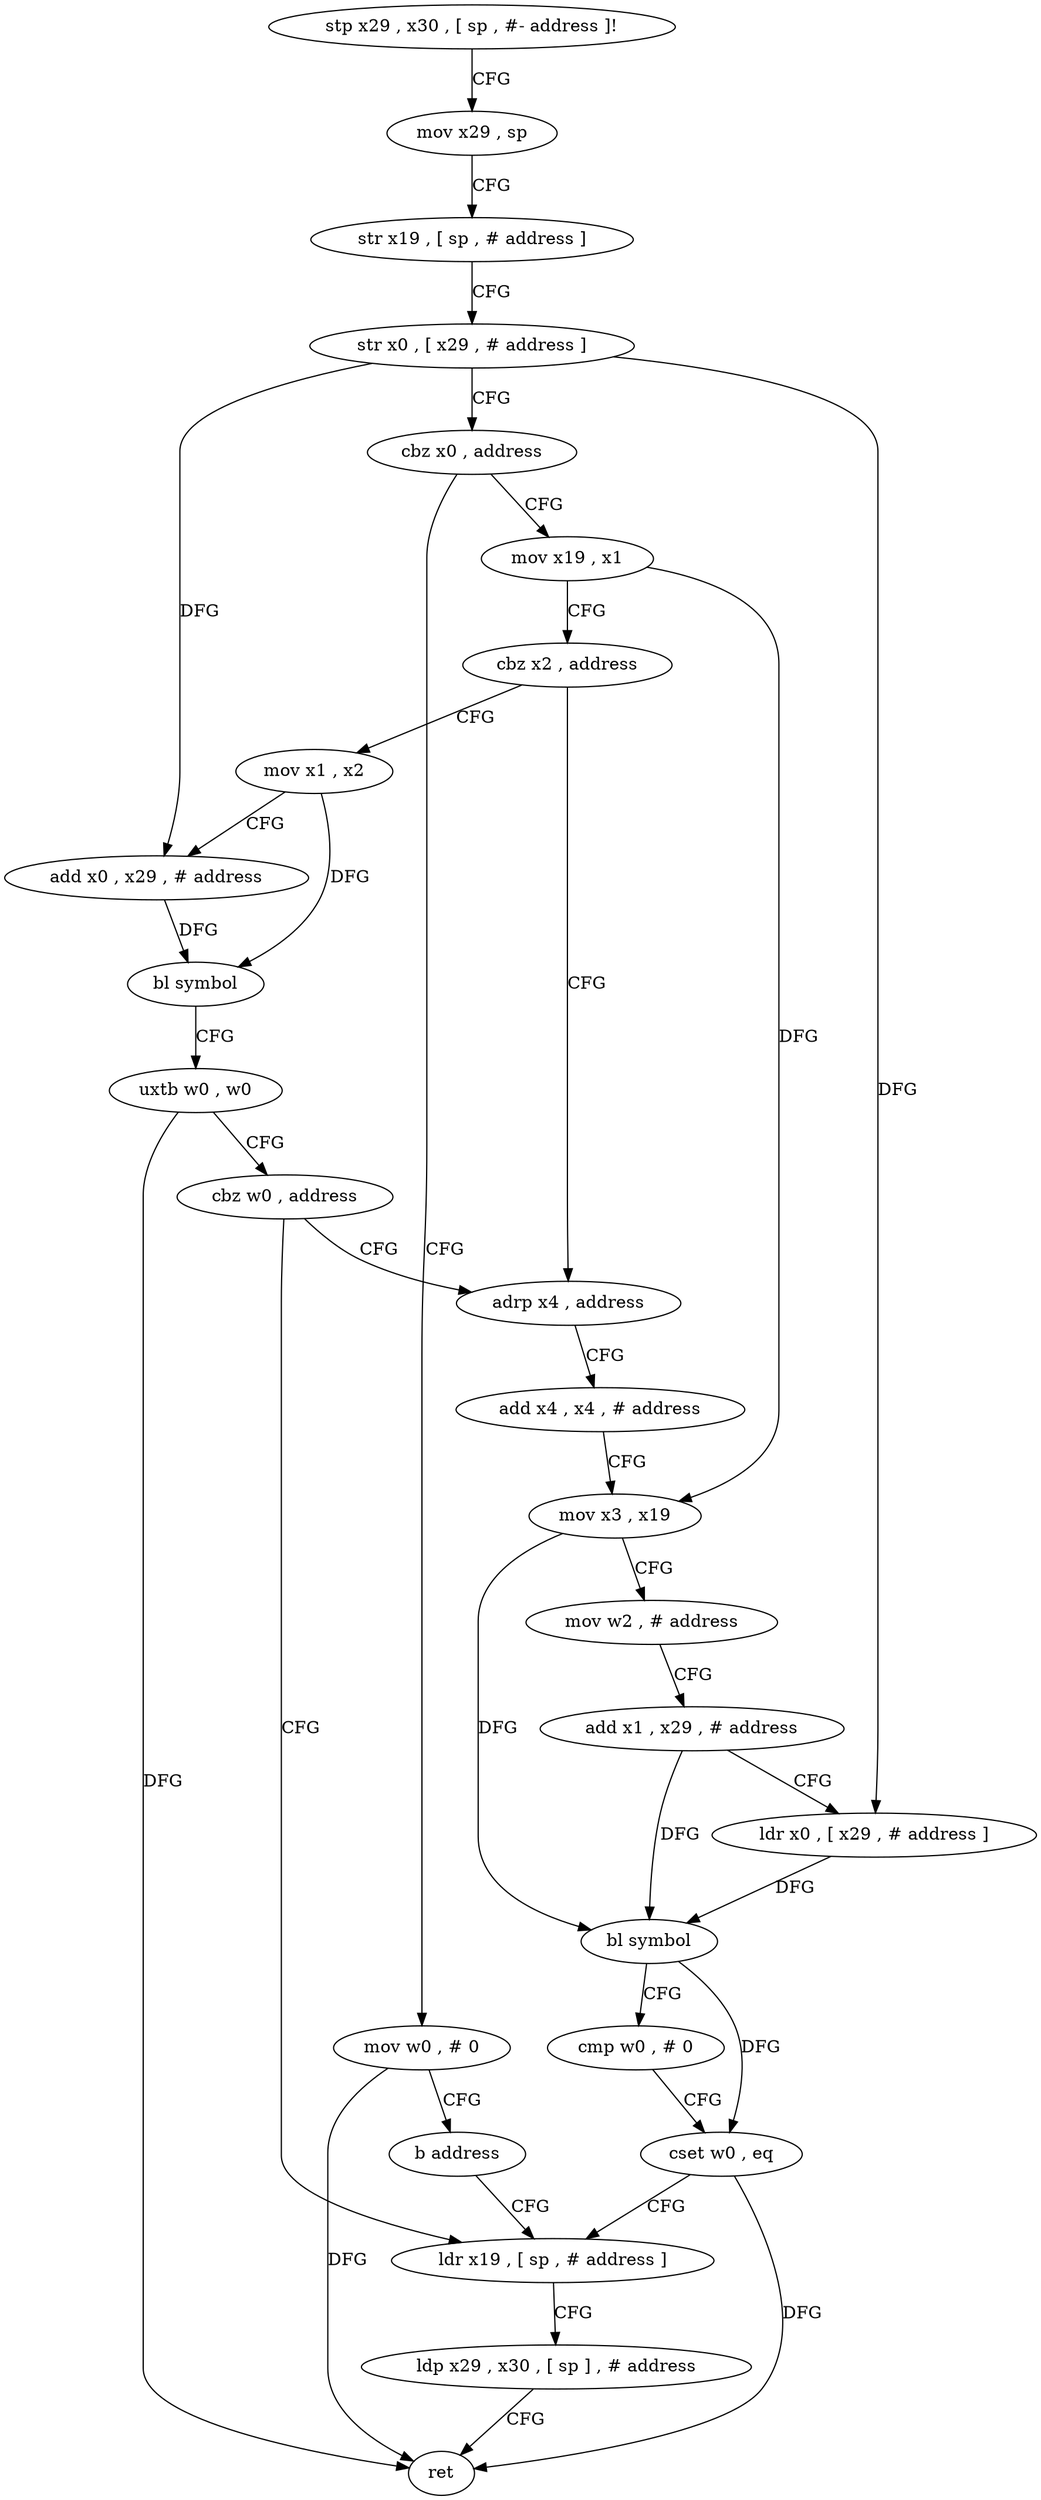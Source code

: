 digraph "func" {
"4248476" [label = "stp x29 , x30 , [ sp , #- address ]!" ]
"4248480" [label = "mov x29 , sp" ]
"4248484" [label = "str x19 , [ sp , # address ]" ]
"4248488" [label = "str x0 , [ x29 , # address ]" ]
"4248492" [label = "cbz x0 , address" ]
"4248572" [label = "mov w0 , # 0" ]
"4248496" [label = "mov x19 , x1" ]
"4248576" [label = "b address" ]
"4248560" [label = "ldr x19 , [ sp , # address ]" ]
"4248500" [label = "cbz x2 , address" ]
"4248524" [label = "adrp x4 , address" ]
"4248504" [label = "mov x1 , x2" ]
"4248564" [label = "ldp x29 , x30 , [ sp ] , # address" ]
"4248568" [label = "ret" ]
"4248528" [label = "add x4 , x4 , # address" ]
"4248532" [label = "mov x3 , x19" ]
"4248536" [label = "mov w2 , # address" ]
"4248540" [label = "add x1 , x29 , # address" ]
"4248544" [label = "ldr x0 , [ x29 , # address ]" ]
"4248548" [label = "bl symbol" ]
"4248552" [label = "cmp w0 , # 0" ]
"4248556" [label = "cset w0 , eq" ]
"4248508" [label = "add x0 , x29 , # address" ]
"4248512" [label = "bl symbol" ]
"4248516" [label = "uxtb w0 , w0" ]
"4248520" [label = "cbz w0 , address" ]
"4248476" -> "4248480" [ label = "CFG" ]
"4248480" -> "4248484" [ label = "CFG" ]
"4248484" -> "4248488" [ label = "CFG" ]
"4248488" -> "4248492" [ label = "CFG" ]
"4248488" -> "4248544" [ label = "DFG" ]
"4248488" -> "4248508" [ label = "DFG" ]
"4248492" -> "4248572" [ label = "CFG" ]
"4248492" -> "4248496" [ label = "CFG" ]
"4248572" -> "4248576" [ label = "CFG" ]
"4248572" -> "4248568" [ label = "DFG" ]
"4248496" -> "4248500" [ label = "CFG" ]
"4248496" -> "4248532" [ label = "DFG" ]
"4248576" -> "4248560" [ label = "CFG" ]
"4248560" -> "4248564" [ label = "CFG" ]
"4248500" -> "4248524" [ label = "CFG" ]
"4248500" -> "4248504" [ label = "CFG" ]
"4248524" -> "4248528" [ label = "CFG" ]
"4248504" -> "4248508" [ label = "CFG" ]
"4248504" -> "4248512" [ label = "DFG" ]
"4248564" -> "4248568" [ label = "CFG" ]
"4248528" -> "4248532" [ label = "CFG" ]
"4248532" -> "4248536" [ label = "CFG" ]
"4248532" -> "4248548" [ label = "DFG" ]
"4248536" -> "4248540" [ label = "CFG" ]
"4248540" -> "4248544" [ label = "CFG" ]
"4248540" -> "4248548" [ label = "DFG" ]
"4248544" -> "4248548" [ label = "DFG" ]
"4248548" -> "4248552" [ label = "CFG" ]
"4248548" -> "4248556" [ label = "DFG" ]
"4248552" -> "4248556" [ label = "CFG" ]
"4248556" -> "4248560" [ label = "CFG" ]
"4248556" -> "4248568" [ label = "DFG" ]
"4248508" -> "4248512" [ label = "DFG" ]
"4248512" -> "4248516" [ label = "CFG" ]
"4248516" -> "4248520" [ label = "CFG" ]
"4248516" -> "4248568" [ label = "DFG" ]
"4248520" -> "4248560" [ label = "CFG" ]
"4248520" -> "4248524" [ label = "CFG" ]
}

